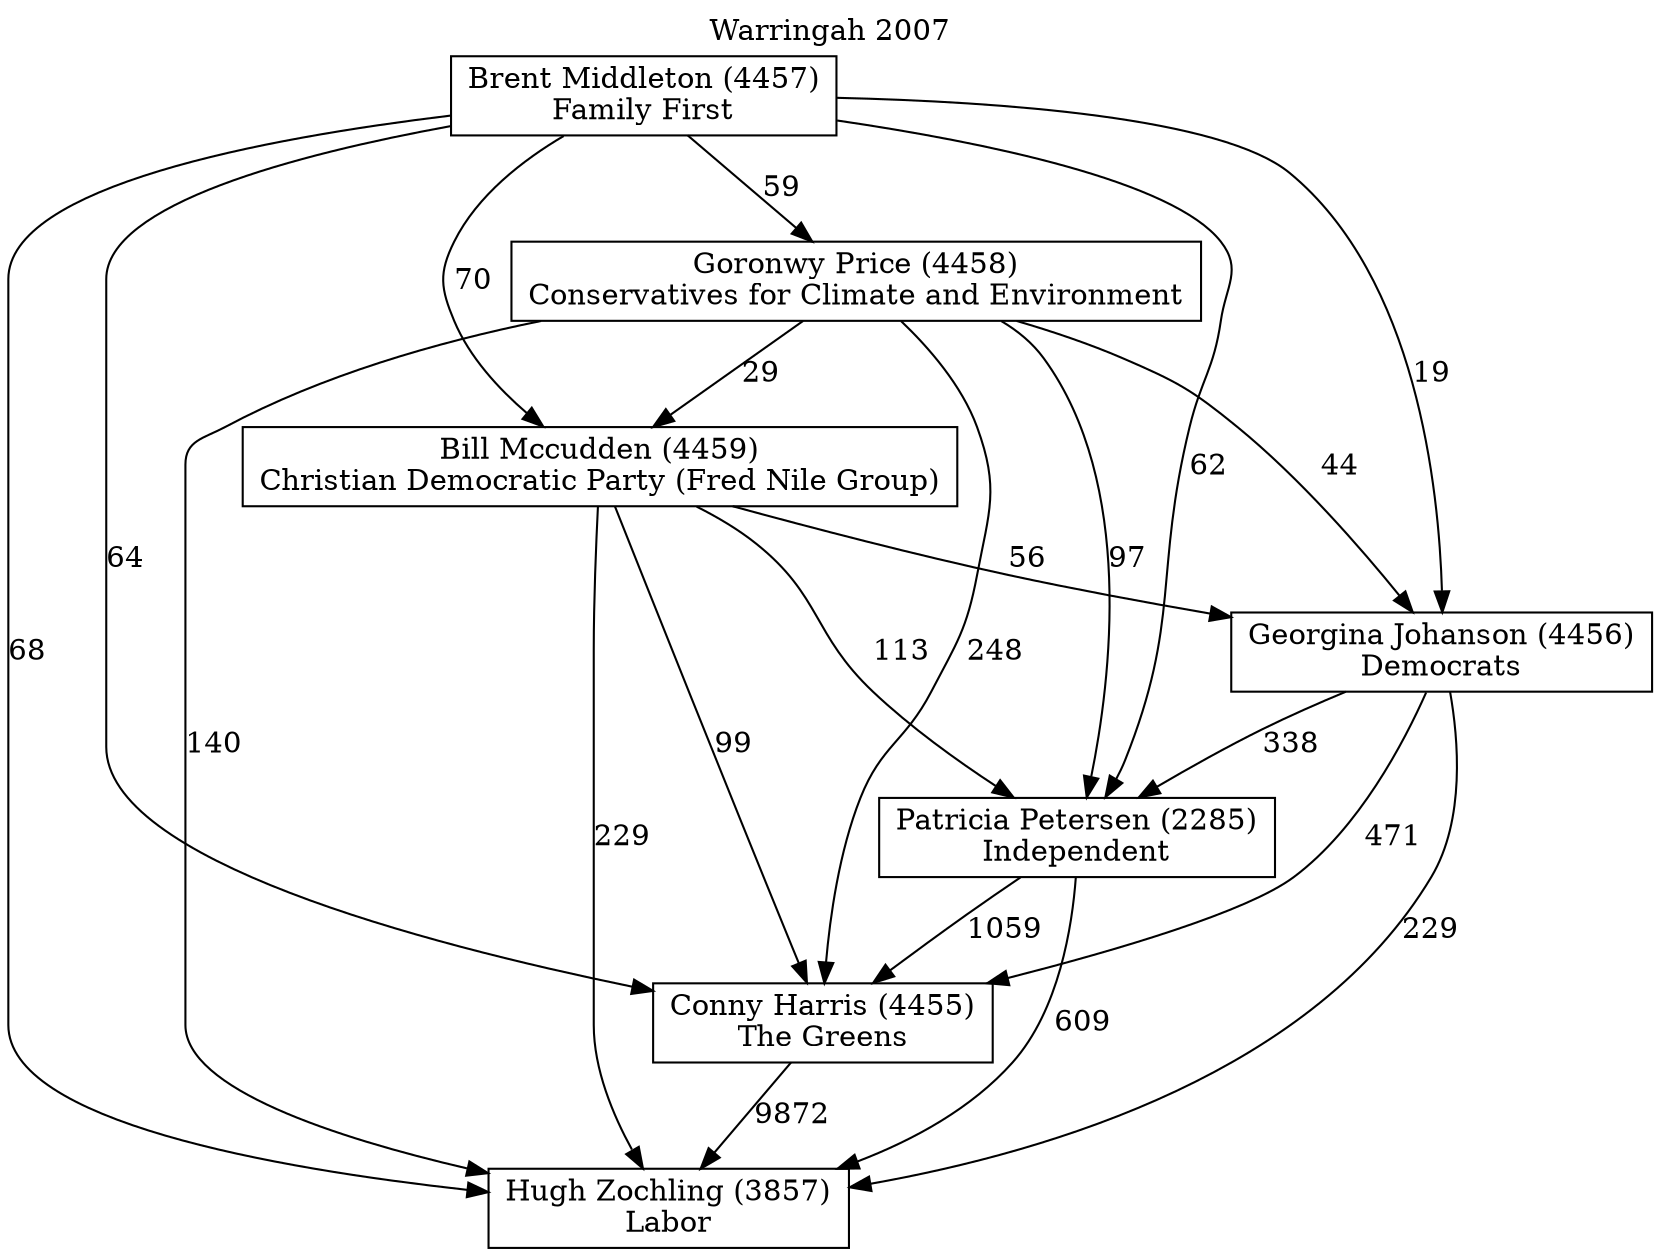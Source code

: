 // House preference flow
digraph "Hugh Zochling (3857)_Warringah_2007" {
	graph [label="Warringah 2007" labelloc=t mclimit=10]
	node [shape=box]
	"Hugh Zochling (3857)" [label="Hugh Zochling (3857)
Labor"]
	"Conny Harris (4455)" [label="Conny Harris (4455)
The Greens"]
	"Patricia Petersen (2285)" [label="Patricia Petersen (2285)
Independent"]
	"Georgina Johanson (4456)" [label="Georgina Johanson (4456)
Democrats"]
	"Bill Mccudden (4459)" [label="Bill Mccudden (4459)
Christian Democratic Party (Fred Nile Group)"]
	"Goronwy Price (4458)" [label="Goronwy Price (4458)
Conservatives for Climate and Environment"]
	"Brent Middleton (4457)" [label="Brent Middleton (4457)
Family First"]
	"Conny Harris (4455)" -> "Hugh Zochling (3857)" [label=9872]
	"Patricia Petersen (2285)" -> "Conny Harris (4455)" [label=1059]
	"Georgina Johanson (4456)" -> "Patricia Petersen (2285)" [label=338]
	"Bill Mccudden (4459)" -> "Georgina Johanson (4456)" [label=56]
	"Goronwy Price (4458)" -> "Bill Mccudden (4459)" [label=29]
	"Brent Middleton (4457)" -> "Goronwy Price (4458)" [label=59]
	"Patricia Petersen (2285)" -> "Hugh Zochling (3857)" [label=609]
	"Georgina Johanson (4456)" -> "Hugh Zochling (3857)" [label=229]
	"Bill Mccudden (4459)" -> "Hugh Zochling (3857)" [label=229]
	"Goronwy Price (4458)" -> "Hugh Zochling (3857)" [label=140]
	"Brent Middleton (4457)" -> "Hugh Zochling (3857)" [label=68]
	"Brent Middleton (4457)" -> "Bill Mccudden (4459)" [label=70]
	"Goronwy Price (4458)" -> "Georgina Johanson (4456)" [label=44]
	"Brent Middleton (4457)" -> "Georgina Johanson (4456)" [label=19]
	"Bill Mccudden (4459)" -> "Patricia Petersen (2285)" [label=113]
	"Goronwy Price (4458)" -> "Patricia Petersen (2285)" [label=97]
	"Brent Middleton (4457)" -> "Patricia Petersen (2285)" [label=62]
	"Georgina Johanson (4456)" -> "Conny Harris (4455)" [label=471]
	"Bill Mccudden (4459)" -> "Conny Harris (4455)" [label=99]
	"Goronwy Price (4458)" -> "Conny Harris (4455)" [label=248]
	"Brent Middleton (4457)" -> "Conny Harris (4455)" [label=64]
}
